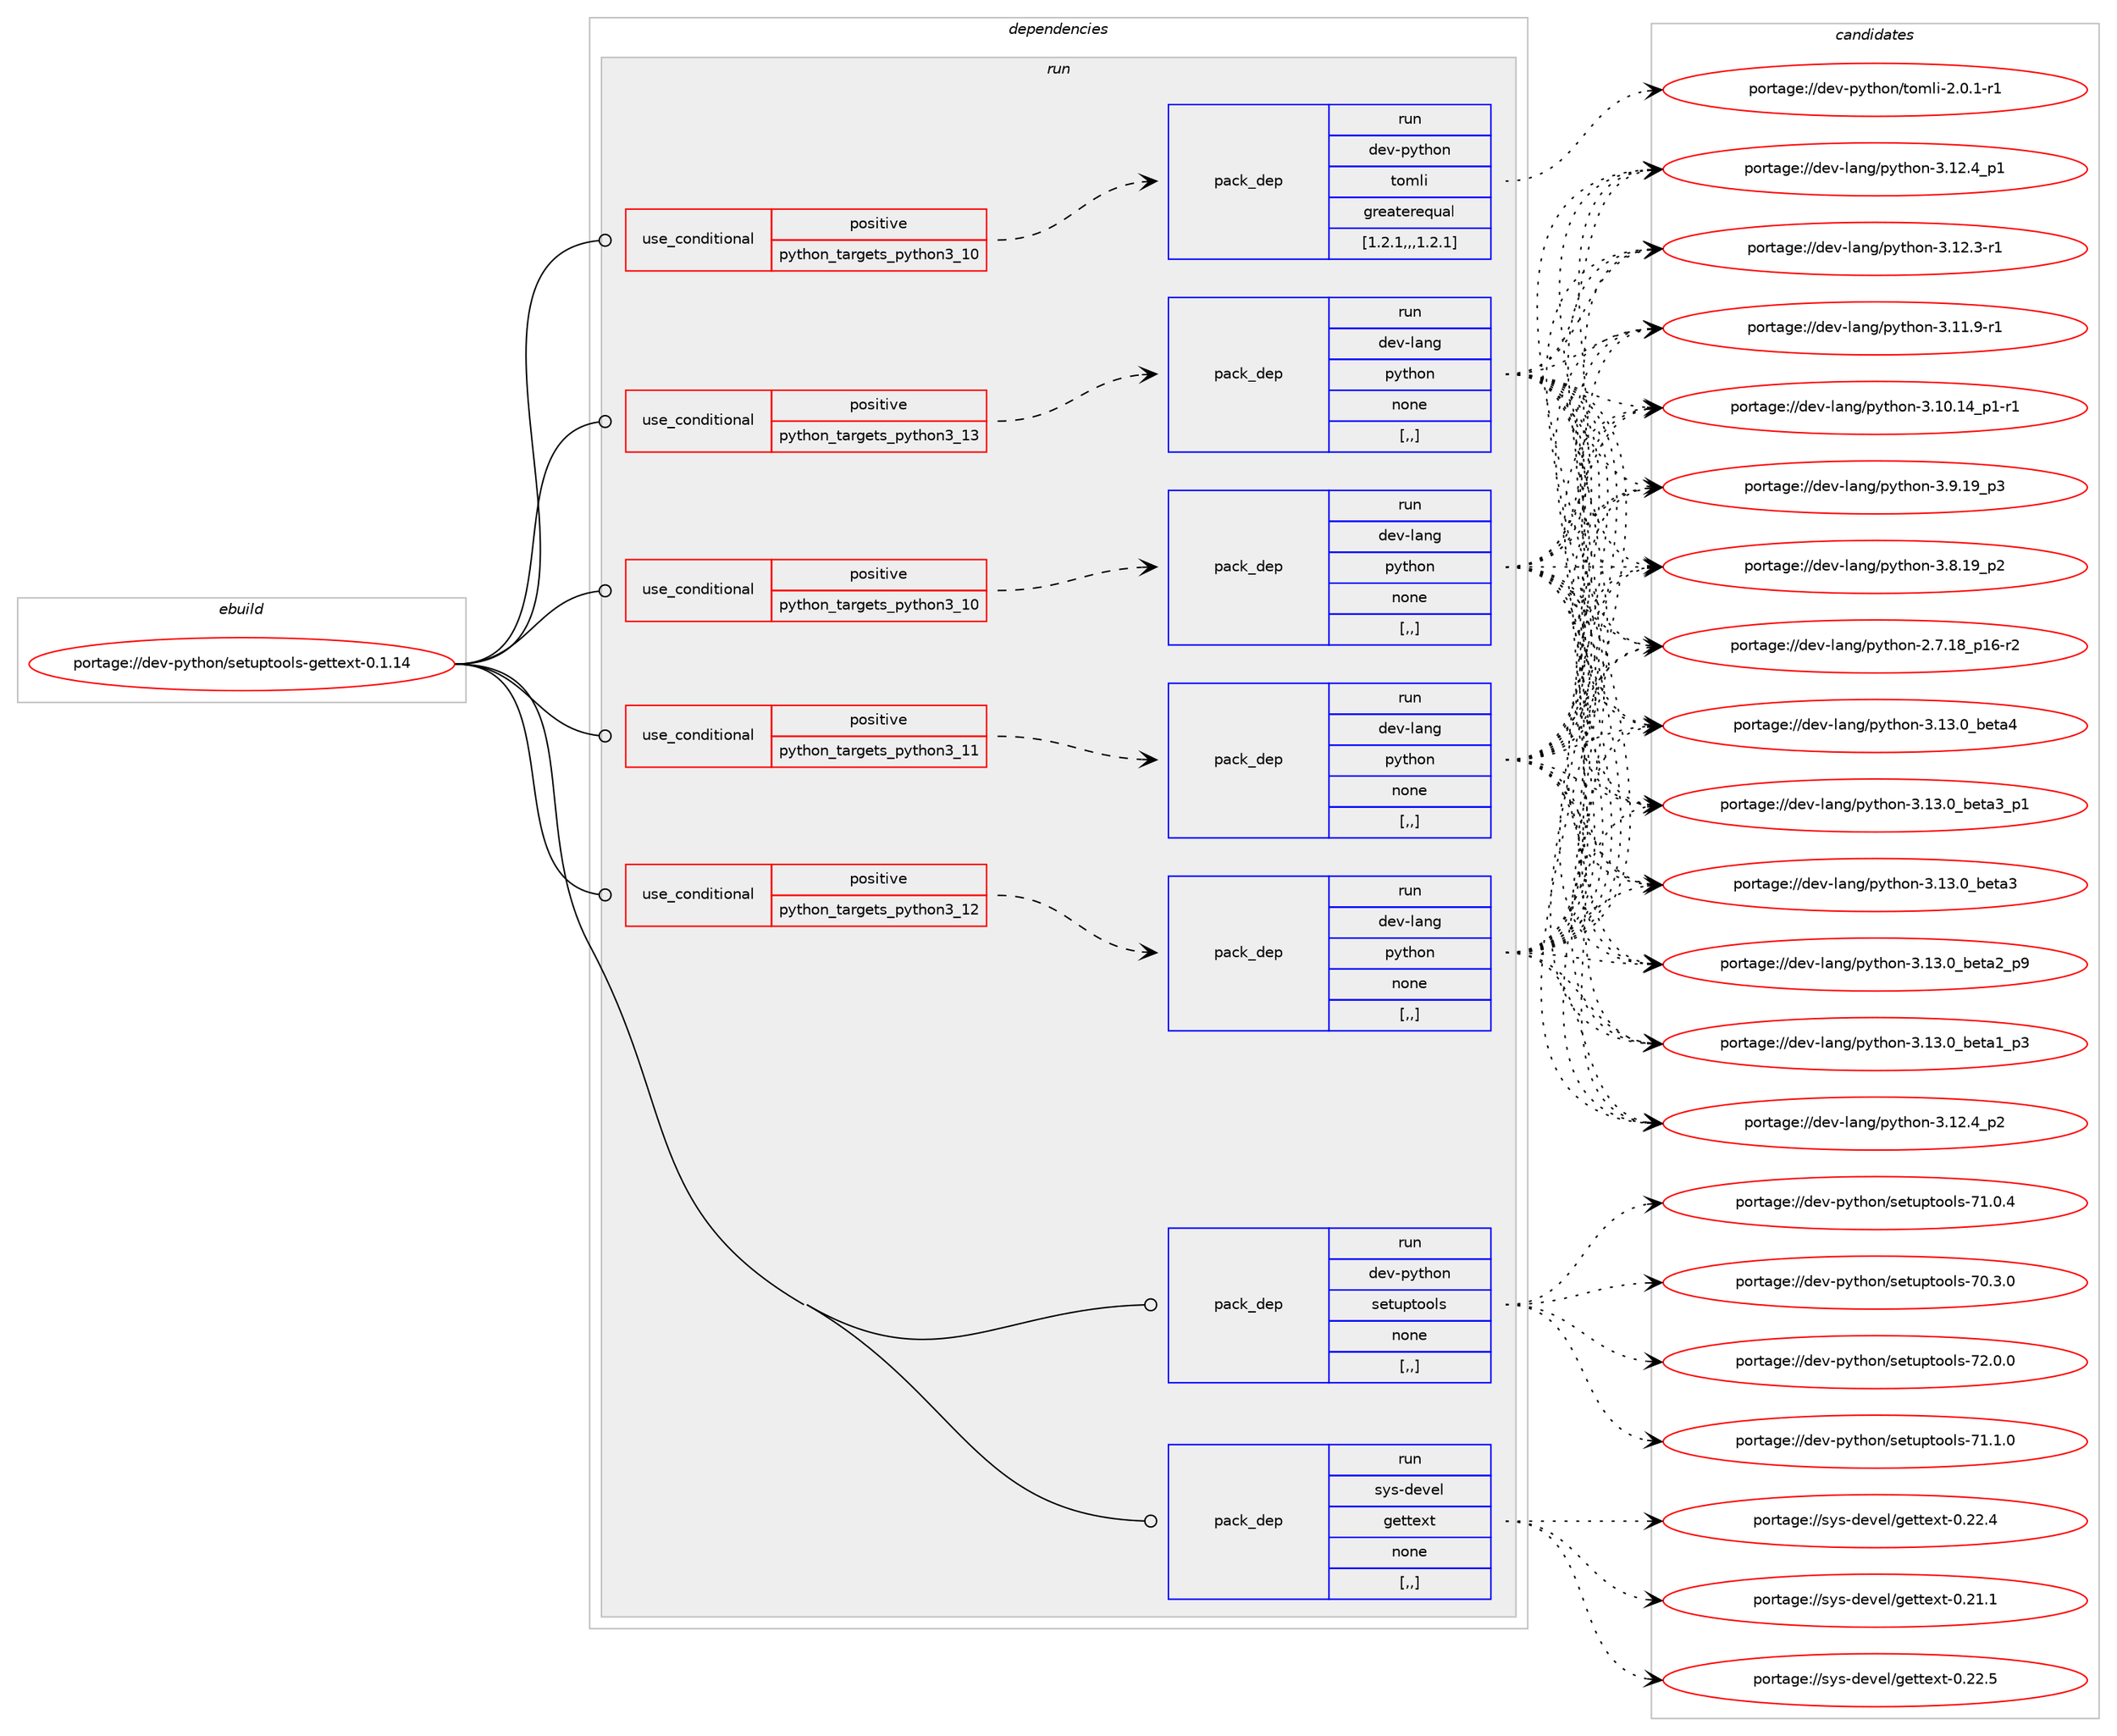 digraph prolog {

# *************
# Graph options
# *************

newrank=true;
concentrate=true;
compound=true;
graph [rankdir=LR,fontname=Helvetica,fontsize=10,ranksep=1.5];#, ranksep=2.5, nodesep=0.2];
edge  [arrowhead=vee];
node  [fontname=Helvetica,fontsize=10];

# **********
# The ebuild
# **********

subgraph cluster_leftcol {
color=gray;
label=<<i>ebuild</i>>;
id [label="portage://dev-python/setuptools-gettext-0.1.14", color=red, width=4, href="../dev-python/setuptools-gettext-0.1.14.svg"];
}

# ****************
# The dependencies
# ****************

subgraph cluster_midcol {
color=gray;
label=<<i>dependencies</i>>;
subgraph cluster_compile {
fillcolor="#eeeeee";
style=filled;
label=<<i>compile</i>>;
}
subgraph cluster_compileandrun {
fillcolor="#eeeeee";
style=filled;
label=<<i>compile and run</i>>;
}
subgraph cluster_run {
fillcolor="#eeeeee";
style=filled;
label=<<i>run</i>>;
subgraph cond39522 {
dependency163314 [label=<<TABLE BORDER="0" CELLBORDER="1" CELLSPACING="0" CELLPADDING="4"><TR><TD ROWSPAN="3" CELLPADDING="10">use_conditional</TD></TR><TR><TD>positive</TD></TR><TR><TD>python_targets_python3_10</TD></TR></TABLE>>, shape=none, color=red];
subgraph pack122519 {
dependency163315 [label=<<TABLE BORDER="0" CELLBORDER="1" CELLSPACING="0" CELLPADDING="4" WIDTH="220"><TR><TD ROWSPAN="6" CELLPADDING="30">pack_dep</TD></TR><TR><TD WIDTH="110">run</TD></TR><TR><TD>dev-lang</TD></TR><TR><TD>python</TD></TR><TR><TD>none</TD></TR><TR><TD>[,,]</TD></TR></TABLE>>, shape=none, color=blue];
}
dependency163314:e -> dependency163315:w [weight=20,style="dashed",arrowhead="vee"];
}
id:e -> dependency163314:w [weight=20,style="solid",arrowhead="odot"];
subgraph cond39523 {
dependency163316 [label=<<TABLE BORDER="0" CELLBORDER="1" CELLSPACING="0" CELLPADDING="4"><TR><TD ROWSPAN="3" CELLPADDING="10">use_conditional</TD></TR><TR><TD>positive</TD></TR><TR><TD>python_targets_python3_10</TD></TR></TABLE>>, shape=none, color=red];
subgraph pack122520 {
dependency163317 [label=<<TABLE BORDER="0" CELLBORDER="1" CELLSPACING="0" CELLPADDING="4" WIDTH="220"><TR><TD ROWSPAN="6" CELLPADDING="30">pack_dep</TD></TR><TR><TD WIDTH="110">run</TD></TR><TR><TD>dev-python</TD></TR><TR><TD>tomli</TD></TR><TR><TD>greaterequal</TD></TR><TR><TD>[1.2.1,,,1.2.1]</TD></TR></TABLE>>, shape=none, color=blue];
}
dependency163316:e -> dependency163317:w [weight=20,style="dashed",arrowhead="vee"];
}
id:e -> dependency163316:w [weight=20,style="solid",arrowhead="odot"];
subgraph cond39524 {
dependency163318 [label=<<TABLE BORDER="0" CELLBORDER="1" CELLSPACING="0" CELLPADDING="4"><TR><TD ROWSPAN="3" CELLPADDING="10">use_conditional</TD></TR><TR><TD>positive</TD></TR><TR><TD>python_targets_python3_11</TD></TR></TABLE>>, shape=none, color=red];
subgraph pack122521 {
dependency163319 [label=<<TABLE BORDER="0" CELLBORDER="1" CELLSPACING="0" CELLPADDING="4" WIDTH="220"><TR><TD ROWSPAN="6" CELLPADDING="30">pack_dep</TD></TR><TR><TD WIDTH="110">run</TD></TR><TR><TD>dev-lang</TD></TR><TR><TD>python</TD></TR><TR><TD>none</TD></TR><TR><TD>[,,]</TD></TR></TABLE>>, shape=none, color=blue];
}
dependency163318:e -> dependency163319:w [weight=20,style="dashed",arrowhead="vee"];
}
id:e -> dependency163318:w [weight=20,style="solid",arrowhead="odot"];
subgraph cond39525 {
dependency163320 [label=<<TABLE BORDER="0" CELLBORDER="1" CELLSPACING="0" CELLPADDING="4"><TR><TD ROWSPAN="3" CELLPADDING="10">use_conditional</TD></TR><TR><TD>positive</TD></TR><TR><TD>python_targets_python3_12</TD></TR></TABLE>>, shape=none, color=red];
subgraph pack122522 {
dependency163321 [label=<<TABLE BORDER="0" CELLBORDER="1" CELLSPACING="0" CELLPADDING="4" WIDTH="220"><TR><TD ROWSPAN="6" CELLPADDING="30">pack_dep</TD></TR><TR><TD WIDTH="110">run</TD></TR><TR><TD>dev-lang</TD></TR><TR><TD>python</TD></TR><TR><TD>none</TD></TR><TR><TD>[,,]</TD></TR></TABLE>>, shape=none, color=blue];
}
dependency163320:e -> dependency163321:w [weight=20,style="dashed",arrowhead="vee"];
}
id:e -> dependency163320:w [weight=20,style="solid",arrowhead="odot"];
subgraph cond39526 {
dependency163322 [label=<<TABLE BORDER="0" CELLBORDER="1" CELLSPACING="0" CELLPADDING="4"><TR><TD ROWSPAN="3" CELLPADDING="10">use_conditional</TD></TR><TR><TD>positive</TD></TR><TR><TD>python_targets_python3_13</TD></TR></TABLE>>, shape=none, color=red];
subgraph pack122523 {
dependency163323 [label=<<TABLE BORDER="0" CELLBORDER="1" CELLSPACING="0" CELLPADDING="4" WIDTH="220"><TR><TD ROWSPAN="6" CELLPADDING="30">pack_dep</TD></TR><TR><TD WIDTH="110">run</TD></TR><TR><TD>dev-lang</TD></TR><TR><TD>python</TD></TR><TR><TD>none</TD></TR><TR><TD>[,,]</TD></TR></TABLE>>, shape=none, color=blue];
}
dependency163322:e -> dependency163323:w [weight=20,style="dashed",arrowhead="vee"];
}
id:e -> dependency163322:w [weight=20,style="solid",arrowhead="odot"];
subgraph pack122524 {
dependency163324 [label=<<TABLE BORDER="0" CELLBORDER="1" CELLSPACING="0" CELLPADDING="4" WIDTH="220"><TR><TD ROWSPAN="6" CELLPADDING="30">pack_dep</TD></TR><TR><TD WIDTH="110">run</TD></TR><TR><TD>dev-python</TD></TR><TR><TD>setuptools</TD></TR><TR><TD>none</TD></TR><TR><TD>[,,]</TD></TR></TABLE>>, shape=none, color=blue];
}
id:e -> dependency163324:w [weight=20,style="solid",arrowhead="odot"];
subgraph pack122525 {
dependency163325 [label=<<TABLE BORDER="0" CELLBORDER="1" CELLSPACING="0" CELLPADDING="4" WIDTH="220"><TR><TD ROWSPAN="6" CELLPADDING="30">pack_dep</TD></TR><TR><TD WIDTH="110">run</TD></TR><TR><TD>sys-devel</TD></TR><TR><TD>gettext</TD></TR><TR><TD>none</TD></TR><TR><TD>[,,]</TD></TR></TABLE>>, shape=none, color=blue];
}
id:e -> dependency163325:w [weight=20,style="solid",arrowhead="odot"];
}
}

# **************
# The candidates
# **************

subgraph cluster_choices {
rank=same;
color=gray;
label=<<i>candidates</i>>;

subgraph choice122519 {
color=black;
nodesep=1;
choice1001011184510897110103471121211161041111104551464951464895981011169752 [label="portage://dev-lang/python-3.13.0_beta4", color=red, width=4,href="../dev-lang/python-3.13.0_beta4.svg"];
choice10010111845108971101034711212111610411111045514649514648959810111697519511249 [label="portage://dev-lang/python-3.13.0_beta3_p1", color=red, width=4,href="../dev-lang/python-3.13.0_beta3_p1.svg"];
choice1001011184510897110103471121211161041111104551464951464895981011169751 [label="portage://dev-lang/python-3.13.0_beta3", color=red, width=4,href="../dev-lang/python-3.13.0_beta3.svg"];
choice10010111845108971101034711212111610411111045514649514648959810111697509511257 [label="portage://dev-lang/python-3.13.0_beta2_p9", color=red, width=4,href="../dev-lang/python-3.13.0_beta2_p9.svg"];
choice10010111845108971101034711212111610411111045514649514648959810111697499511251 [label="portage://dev-lang/python-3.13.0_beta1_p3", color=red, width=4,href="../dev-lang/python-3.13.0_beta1_p3.svg"];
choice100101118451089711010347112121116104111110455146495046529511250 [label="portage://dev-lang/python-3.12.4_p2", color=red, width=4,href="../dev-lang/python-3.12.4_p2.svg"];
choice100101118451089711010347112121116104111110455146495046529511249 [label="portage://dev-lang/python-3.12.4_p1", color=red, width=4,href="../dev-lang/python-3.12.4_p1.svg"];
choice100101118451089711010347112121116104111110455146495046514511449 [label="portage://dev-lang/python-3.12.3-r1", color=red, width=4,href="../dev-lang/python-3.12.3-r1.svg"];
choice100101118451089711010347112121116104111110455146494946574511449 [label="portage://dev-lang/python-3.11.9-r1", color=red, width=4,href="../dev-lang/python-3.11.9-r1.svg"];
choice100101118451089711010347112121116104111110455146494846495295112494511449 [label="portage://dev-lang/python-3.10.14_p1-r1", color=red, width=4,href="../dev-lang/python-3.10.14_p1-r1.svg"];
choice100101118451089711010347112121116104111110455146574649579511251 [label="portage://dev-lang/python-3.9.19_p3", color=red, width=4,href="../dev-lang/python-3.9.19_p3.svg"];
choice100101118451089711010347112121116104111110455146564649579511250 [label="portage://dev-lang/python-3.8.19_p2", color=red, width=4,href="../dev-lang/python-3.8.19_p2.svg"];
choice100101118451089711010347112121116104111110455046554649569511249544511450 [label="portage://dev-lang/python-2.7.18_p16-r2", color=red, width=4,href="../dev-lang/python-2.7.18_p16-r2.svg"];
dependency163315:e -> choice1001011184510897110103471121211161041111104551464951464895981011169752:w [style=dotted,weight="100"];
dependency163315:e -> choice10010111845108971101034711212111610411111045514649514648959810111697519511249:w [style=dotted,weight="100"];
dependency163315:e -> choice1001011184510897110103471121211161041111104551464951464895981011169751:w [style=dotted,weight="100"];
dependency163315:e -> choice10010111845108971101034711212111610411111045514649514648959810111697509511257:w [style=dotted,weight="100"];
dependency163315:e -> choice10010111845108971101034711212111610411111045514649514648959810111697499511251:w [style=dotted,weight="100"];
dependency163315:e -> choice100101118451089711010347112121116104111110455146495046529511250:w [style=dotted,weight="100"];
dependency163315:e -> choice100101118451089711010347112121116104111110455146495046529511249:w [style=dotted,weight="100"];
dependency163315:e -> choice100101118451089711010347112121116104111110455146495046514511449:w [style=dotted,weight="100"];
dependency163315:e -> choice100101118451089711010347112121116104111110455146494946574511449:w [style=dotted,weight="100"];
dependency163315:e -> choice100101118451089711010347112121116104111110455146494846495295112494511449:w [style=dotted,weight="100"];
dependency163315:e -> choice100101118451089711010347112121116104111110455146574649579511251:w [style=dotted,weight="100"];
dependency163315:e -> choice100101118451089711010347112121116104111110455146564649579511250:w [style=dotted,weight="100"];
dependency163315:e -> choice100101118451089711010347112121116104111110455046554649569511249544511450:w [style=dotted,weight="100"];
}
subgraph choice122520 {
color=black;
nodesep=1;
choice10010111845112121116104111110471161111091081054550464846494511449 [label="portage://dev-python/tomli-2.0.1-r1", color=red, width=4,href="../dev-python/tomli-2.0.1-r1.svg"];
dependency163317:e -> choice10010111845112121116104111110471161111091081054550464846494511449:w [style=dotted,weight="100"];
}
subgraph choice122521 {
color=black;
nodesep=1;
choice1001011184510897110103471121211161041111104551464951464895981011169752 [label="portage://dev-lang/python-3.13.0_beta4", color=red, width=4,href="../dev-lang/python-3.13.0_beta4.svg"];
choice10010111845108971101034711212111610411111045514649514648959810111697519511249 [label="portage://dev-lang/python-3.13.0_beta3_p1", color=red, width=4,href="../dev-lang/python-3.13.0_beta3_p1.svg"];
choice1001011184510897110103471121211161041111104551464951464895981011169751 [label="portage://dev-lang/python-3.13.0_beta3", color=red, width=4,href="../dev-lang/python-3.13.0_beta3.svg"];
choice10010111845108971101034711212111610411111045514649514648959810111697509511257 [label="portage://dev-lang/python-3.13.0_beta2_p9", color=red, width=4,href="../dev-lang/python-3.13.0_beta2_p9.svg"];
choice10010111845108971101034711212111610411111045514649514648959810111697499511251 [label="portage://dev-lang/python-3.13.0_beta1_p3", color=red, width=4,href="../dev-lang/python-3.13.0_beta1_p3.svg"];
choice100101118451089711010347112121116104111110455146495046529511250 [label="portage://dev-lang/python-3.12.4_p2", color=red, width=4,href="../dev-lang/python-3.12.4_p2.svg"];
choice100101118451089711010347112121116104111110455146495046529511249 [label="portage://dev-lang/python-3.12.4_p1", color=red, width=4,href="../dev-lang/python-3.12.4_p1.svg"];
choice100101118451089711010347112121116104111110455146495046514511449 [label="portage://dev-lang/python-3.12.3-r1", color=red, width=4,href="../dev-lang/python-3.12.3-r1.svg"];
choice100101118451089711010347112121116104111110455146494946574511449 [label="portage://dev-lang/python-3.11.9-r1", color=red, width=4,href="../dev-lang/python-3.11.9-r1.svg"];
choice100101118451089711010347112121116104111110455146494846495295112494511449 [label="portage://dev-lang/python-3.10.14_p1-r1", color=red, width=4,href="../dev-lang/python-3.10.14_p1-r1.svg"];
choice100101118451089711010347112121116104111110455146574649579511251 [label="portage://dev-lang/python-3.9.19_p3", color=red, width=4,href="../dev-lang/python-3.9.19_p3.svg"];
choice100101118451089711010347112121116104111110455146564649579511250 [label="portage://dev-lang/python-3.8.19_p2", color=red, width=4,href="../dev-lang/python-3.8.19_p2.svg"];
choice100101118451089711010347112121116104111110455046554649569511249544511450 [label="portage://dev-lang/python-2.7.18_p16-r2", color=red, width=4,href="../dev-lang/python-2.7.18_p16-r2.svg"];
dependency163319:e -> choice1001011184510897110103471121211161041111104551464951464895981011169752:w [style=dotted,weight="100"];
dependency163319:e -> choice10010111845108971101034711212111610411111045514649514648959810111697519511249:w [style=dotted,weight="100"];
dependency163319:e -> choice1001011184510897110103471121211161041111104551464951464895981011169751:w [style=dotted,weight="100"];
dependency163319:e -> choice10010111845108971101034711212111610411111045514649514648959810111697509511257:w [style=dotted,weight="100"];
dependency163319:e -> choice10010111845108971101034711212111610411111045514649514648959810111697499511251:w [style=dotted,weight="100"];
dependency163319:e -> choice100101118451089711010347112121116104111110455146495046529511250:w [style=dotted,weight="100"];
dependency163319:e -> choice100101118451089711010347112121116104111110455146495046529511249:w [style=dotted,weight="100"];
dependency163319:e -> choice100101118451089711010347112121116104111110455146495046514511449:w [style=dotted,weight="100"];
dependency163319:e -> choice100101118451089711010347112121116104111110455146494946574511449:w [style=dotted,weight="100"];
dependency163319:e -> choice100101118451089711010347112121116104111110455146494846495295112494511449:w [style=dotted,weight="100"];
dependency163319:e -> choice100101118451089711010347112121116104111110455146574649579511251:w [style=dotted,weight="100"];
dependency163319:e -> choice100101118451089711010347112121116104111110455146564649579511250:w [style=dotted,weight="100"];
dependency163319:e -> choice100101118451089711010347112121116104111110455046554649569511249544511450:w [style=dotted,weight="100"];
}
subgraph choice122522 {
color=black;
nodesep=1;
choice1001011184510897110103471121211161041111104551464951464895981011169752 [label="portage://dev-lang/python-3.13.0_beta4", color=red, width=4,href="../dev-lang/python-3.13.0_beta4.svg"];
choice10010111845108971101034711212111610411111045514649514648959810111697519511249 [label="portage://dev-lang/python-3.13.0_beta3_p1", color=red, width=4,href="../dev-lang/python-3.13.0_beta3_p1.svg"];
choice1001011184510897110103471121211161041111104551464951464895981011169751 [label="portage://dev-lang/python-3.13.0_beta3", color=red, width=4,href="../dev-lang/python-3.13.0_beta3.svg"];
choice10010111845108971101034711212111610411111045514649514648959810111697509511257 [label="portage://dev-lang/python-3.13.0_beta2_p9", color=red, width=4,href="../dev-lang/python-3.13.0_beta2_p9.svg"];
choice10010111845108971101034711212111610411111045514649514648959810111697499511251 [label="portage://dev-lang/python-3.13.0_beta1_p3", color=red, width=4,href="../dev-lang/python-3.13.0_beta1_p3.svg"];
choice100101118451089711010347112121116104111110455146495046529511250 [label="portage://dev-lang/python-3.12.4_p2", color=red, width=4,href="../dev-lang/python-3.12.4_p2.svg"];
choice100101118451089711010347112121116104111110455146495046529511249 [label="portage://dev-lang/python-3.12.4_p1", color=red, width=4,href="../dev-lang/python-3.12.4_p1.svg"];
choice100101118451089711010347112121116104111110455146495046514511449 [label="portage://dev-lang/python-3.12.3-r1", color=red, width=4,href="../dev-lang/python-3.12.3-r1.svg"];
choice100101118451089711010347112121116104111110455146494946574511449 [label="portage://dev-lang/python-3.11.9-r1", color=red, width=4,href="../dev-lang/python-3.11.9-r1.svg"];
choice100101118451089711010347112121116104111110455146494846495295112494511449 [label="portage://dev-lang/python-3.10.14_p1-r1", color=red, width=4,href="../dev-lang/python-3.10.14_p1-r1.svg"];
choice100101118451089711010347112121116104111110455146574649579511251 [label="portage://dev-lang/python-3.9.19_p3", color=red, width=4,href="../dev-lang/python-3.9.19_p3.svg"];
choice100101118451089711010347112121116104111110455146564649579511250 [label="portage://dev-lang/python-3.8.19_p2", color=red, width=4,href="../dev-lang/python-3.8.19_p2.svg"];
choice100101118451089711010347112121116104111110455046554649569511249544511450 [label="portage://dev-lang/python-2.7.18_p16-r2", color=red, width=4,href="../dev-lang/python-2.7.18_p16-r2.svg"];
dependency163321:e -> choice1001011184510897110103471121211161041111104551464951464895981011169752:w [style=dotted,weight="100"];
dependency163321:e -> choice10010111845108971101034711212111610411111045514649514648959810111697519511249:w [style=dotted,weight="100"];
dependency163321:e -> choice1001011184510897110103471121211161041111104551464951464895981011169751:w [style=dotted,weight="100"];
dependency163321:e -> choice10010111845108971101034711212111610411111045514649514648959810111697509511257:w [style=dotted,weight="100"];
dependency163321:e -> choice10010111845108971101034711212111610411111045514649514648959810111697499511251:w [style=dotted,weight="100"];
dependency163321:e -> choice100101118451089711010347112121116104111110455146495046529511250:w [style=dotted,weight="100"];
dependency163321:e -> choice100101118451089711010347112121116104111110455146495046529511249:w [style=dotted,weight="100"];
dependency163321:e -> choice100101118451089711010347112121116104111110455146495046514511449:w [style=dotted,weight="100"];
dependency163321:e -> choice100101118451089711010347112121116104111110455146494946574511449:w [style=dotted,weight="100"];
dependency163321:e -> choice100101118451089711010347112121116104111110455146494846495295112494511449:w [style=dotted,weight="100"];
dependency163321:e -> choice100101118451089711010347112121116104111110455146574649579511251:w [style=dotted,weight="100"];
dependency163321:e -> choice100101118451089711010347112121116104111110455146564649579511250:w [style=dotted,weight="100"];
dependency163321:e -> choice100101118451089711010347112121116104111110455046554649569511249544511450:w [style=dotted,weight="100"];
}
subgraph choice122523 {
color=black;
nodesep=1;
choice1001011184510897110103471121211161041111104551464951464895981011169752 [label="portage://dev-lang/python-3.13.0_beta4", color=red, width=4,href="../dev-lang/python-3.13.0_beta4.svg"];
choice10010111845108971101034711212111610411111045514649514648959810111697519511249 [label="portage://dev-lang/python-3.13.0_beta3_p1", color=red, width=4,href="../dev-lang/python-3.13.0_beta3_p1.svg"];
choice1001011184510897110103471121211161041111104551464951464895981011169751 [label="portage://dev-lang/python-3.13.0_beta3", color=red, width=4,href="../dev-lang/python-3.13.0_beta3.svg"];
choice10010111845108971101034711212111610411111045514649514648959810111697509511257 [label="portage://dev-lang/python-3.13.0_beta2_p9", color=red, width=4,href="../dev-lang/python-3.13.0_beta2_p9.svg"];
choice10010111845108971101034711212111610411111045514649514648959810111697499511251 [label="portage://dev-lang/python-3.13.0_beta1_p3", color=red, width=4,href="../dev-lang/python-3.13.0_beta1_p3.svg"];
choice100101118451089711010347112121116104111110455146495046529511250 [label="portage://dev-lang/python-3.12.4_p2", color=red, width=4,href="../dev-lang/python-3.12.4_p2.svg"];
choice100101118451089711010347112121116104111110455146495046529511249 [label="portage://dev-lang/python-3.12.4_p1", color=red, width=4,href="../dev-lang/python-3.12.4_p1.svg"];
choice100101118451089711010347112121116104111110455146495046514511449 [label="portage://dev-lang/python-3.12.3-r1", color=red, width=4,href="../dev-lang/python-3.12.3-r1.svg"];
choice100101118451089711010347112121116104111110455146494946574511449 [label="portage://dev-lang/python-3.11.9-r1", color=red, width=4,href="../dev-lang/python-3.11.9-r1.svg"];
choice100101118451089711010347112121116104111110455146494846495295112494511449 [label="portage://dev-lang/python-3.10.14_p1-r1", color=red, width=4,href="../dev-lang/python-3.10.14_p1-r1.svg"];
choice100101118451089711010347112121116104111110455146574649579511251 [label="portage://dev-lang/python-3.9.19_p3", color=red, width=4,href="../dev-lang/python-3.9.19_p3.svg"];
choice100101118451089711010347112121116104111110455146564649579511250 [label="portage://dev-lang/python-3.8.19_p2", color=red, width=4,href="../dev-lang/python-3.8.19_p2.svg"];
choice100101118451089711010347112121116104111110455046554649569511249544511450 [label="portage://dev-lang/python-2.7.18_p16-r2", color=red, width=4,href="../dev-lang/python-2.7.18_p16-r2.svg"];
dependency163323:e -> choice1001011184510897110103471121211161041111104551464951464895981011169752:w [style=dotted,weight="100"];
dependency163323:e -> choice10010111845108971101034711212111610411111045514649514648959810111697519511249:w [style=dotted,weight="100"];
dependency163323:e -> choice1001011184510897110103471121211161041111104551464951464895981011169751:w [style=dotted,weight="100"];
dependency163323:e -> choice10010111845108971101034711212111610411111045514649514648959810111697509511257:w [style=dotted,weight="100"];
dependency163323:e -> choice10010111845108971101034711212111610411111045514649514648959810111697499511251:w [style=dotted,weight="100"];
dependency163323:e -> choice100101118451089711010347112121116104111110455146495046529511250:w [style=dotted,weight="100"];
dependency163323:e -> choice100101118451089711010347112121116104111110455146495046529511249:w [style=dotted,weight="100"];
dependency163323:e -> choice100101118451089711010347112121116104111110455146495046514511449:w [style=dotted,weight="100"];
dependency163323:e -> choice100101118451089711010347112121116104111110455146494946574511449:w [style=dotted,weight="100"];
dependency163323:e -> choice100101118451089711010347112121116104111110455146494846495295112494511449:w [style=dotted,weight="100"];
dependency163323:e -> choice100101118451089711010347112121116104111110455146574649579511251:w [style=dotted,weight="100"];
dependency163323:e -> choice100101118451089711010347112121116104111110455146564649579511250:w [style=dotted,weight="100"];
dependency163323:e -> choice100101118451089711010347112121116104111110455046554649569511249544511450:w [style=dotted,weight="100"];
}
subgraph choice122524 {
color=black;
nodesep=1;
choice100101118451121211161041111104711510111611711211611111110811545555046484648 [label="portage://dev-python/setuptools-72.0.0", color=red, width=4,href="../dev-python/setuptools-72.0.0.svg"];
choice100101118451121211161041111104711510111611711211611111110811545554946494648 [label="portage://dev-python/setuptools-71.1.0", color=red, width=4,href="../dev-python/setuptools-71.1.0.svg"];
choice100101118451121211161041111104711510111611711211611111110811545554946484652 [label="portage://dev-python/setuptools-71.0.4", color=red, width=4,href="../dev-python/setuptools-71.0.4.svg"];
choice100101118451121211161041111104711510111611711211611111110811545554846514648 [label="portage://dev-python/setuptools-70.3.0", color=red, width=4,href="../dev-python/setuptools-70.3.0.svg"];
dependency163324:e -> choice100101118451121211161041111104711510111611711211611111110811545555046484648:w [style=dotted,weight="100"];
dependency163324:e -> choice100101118451121211161041111104711510111611711211611111110811545554946494648:w [style=dotted,weight="100"];
dependency163324:e -> choice100101118451121211161041111104711510111611711211611111110811545554946484652:w [style=dotted,weight="100"];
dependency163324:e -> choice100101118451121211161041111104711510111611711211611111110811545554846514648:w [style=dotted,weight="100"];
}
subgraph choice122525 {
color=black;
nodesep=1;
choice115121115451001011181011084710310111611610112011645484650504653 [label="portage://sys-devel/gettext-0.22.5", color=red, width=4,href="../sys-devel/gettext-0.22.5.svg"];
choice115121115451001011181011084710310111611610112011645484650504652 [label="portage://sys-devel/gettext-0.22.4", color=red, width=4,href="../sys-devel/gettext-0.22.4.svg"];
choice115121115451001011181011084710310111611610112011645484650494649 [label="portage://sys-devel/gettext-0.21.1", color=red, width=4,href="../sys-devel/gettext-0.21.1.svg"];
dependency163325:e -> choice115121115451001011181011084710310111611610112011645484650504653:w [style=dotted,weight="100"];
dependency163325:e -> choice115121115451001011181011084710310111611610112011645484650504652:w [style=dotted,weight="100"];
dependency163325:e -> choice115121115451001011181011084710310111611610112011645484650494649:w [style=dotted,weight="100"];
}
}

}
